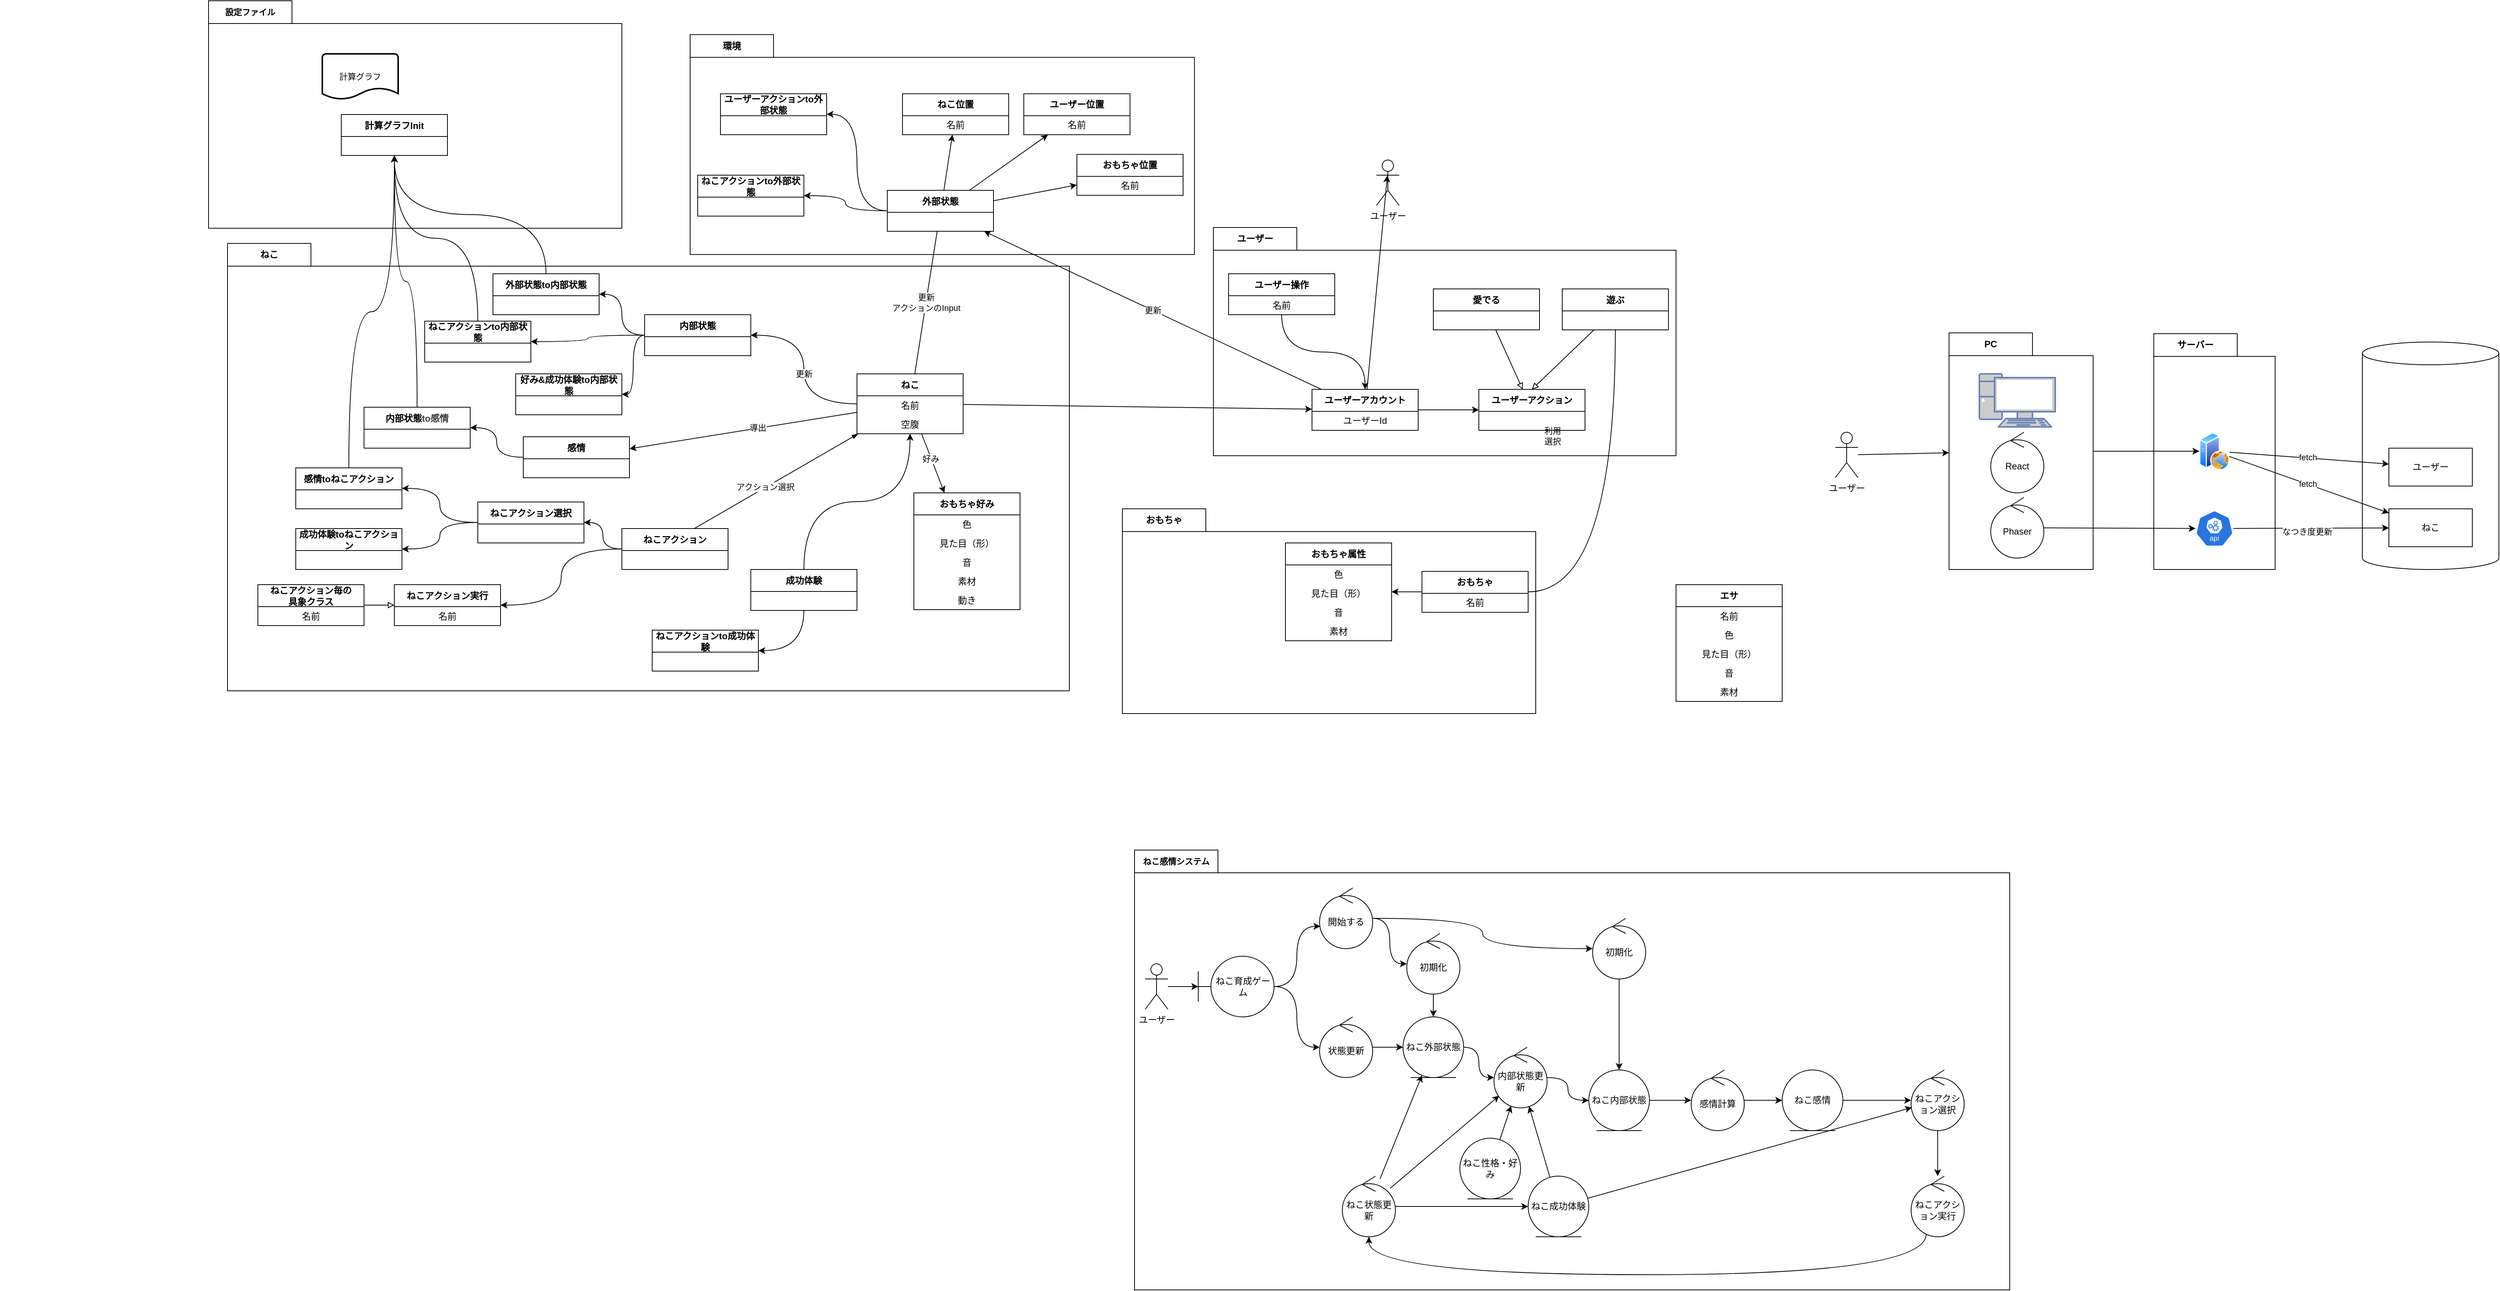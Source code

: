<mxfile>
    <diagram id="BzGohLcKinmnc6ghADOs" name="Page-1">
        <mxGraphModel dx="3565" dy="2148" grid="1" gridSize="10" guides="1" tooltips="1" connect="1" arrows="1" fold="1" page="1" pageScale="1" pageWidth="850" pageHeight="1100" math="0" shadow="0">
            <root>
                <mxCell id="0"/>
                <mxCell id="1" parent="0"/>
                <mxCell id="232" value="設定ファイル" style="shape=folder;fontStyle=1;tabWidth=110;tabHeight=30;tabPosition=left;html=1;boundedLbl=1;labelInHeader=1;container=1;collapsible=0;whiteSpace=wrap;fontFamily=Helvetica;fontSize=11;fontColor=default;labelBackgroundColor=default;" vertex="1" parent="1">
                    <mxGeometry x="-1425" y="-440" width="545" height="300" as="geometry"/>
                </mxCell>
                <mxCell id="233" value="" style="html=1;strokeColor=none;resizeWidth=1;resizeHeight=1;fillColor=none;part=1;connectable=0;allowArrows=0;deletable=0;whiteSpace=wrap;fontFamily=Helvetica;fontSize=11;fontColor=default;labelBackgroundColor=default;" vertex="1" parent="232">
                    <mxGeometry width="545" height="210" relative="1" as="geometry">
                        <mxPoint y="30" as="offset"/>
                    </mxGeometry>
                </mxCell>
                <mxCell id="234" value="計算グラフ" style="strokeWidth=2;html=1;shape=mxgraph.flowchart.document2;whiteSpace=wrap;size=0.25;fontFamily=Helvetica;fontSize=11;fontColor=default;labelBackgroundColor=default;" vertex="1" parent="232">
                    <mxGeometry x="150" y="70" width="100" height="60" as="geometry"/>
                </mxCell>
                <mxCell id="261" value="計算グラフInit" style="swimlane;fontStyle=1;align=center;verticalAlign=middle;childLayout=stackLayout;horizontal=1;startSize=29;horizontalStack=0;resizeParent=1;resizeParentMax=0;resizeLast=0;collapsible=0;marginBottom=0;html=1;whiteSpace=wrap;" vertex="1" parent="232">
                    <mxGeometry x="175" y="150" width="140" height="54" as="geometry"/>
                </mxCell>
                <mxCell id="206" value="" style="html=1;strokeColor=none;resizeWidth=1;resizeHeight=1;fillColor=none;part=1;connectable=0;allowArrows=0;deletable=0;whiteSpace=wrap;fontFamily=Helvetica;fontSize=11;fontColor=default;labelBackgroundColor=default;" vertex="1" parent="1">
                    <mxGeometry x="-204" y="750" width="1154" height="378" as="geometry">
                        <mxPoint y="30" as="offset"/>
                    </mxGeometry>
                </mxCell>
                <mxCell id="205" value="ねこ感情システム" style="shape=folder;fontStyle=1;tabWidth=110;tabHeight=30;tabPosition=left;html=1;boundedLbl=1;labelInHeader=1;container=0;collapsible=0;whiteSpace=wrap;fontFamily=Helvetica;fontSize=11;fontColor=default;labelBackgroundColor=default;" vertex="1" parent="1">
                    <mxGeometry x="-204" y="680" width="1154" height="580" as="geometry"/>
                </mxCell>
                <mxCell id="167" value="ユーザー" style="shape=folder;fontStyle=1;tabWidth=110;tabHeight=30;tabPosition=left;html=1;boundedLbl=1;labelInHeader=1;container=1;collapsible=0;whiteSpace=wrap;" vertex="1" parent="1">
                    <mxGeometry x="-100" y="-141" width="610" height="301" as="geometry"/>
                </mxCell>
                <mxCell id="168" value="" style="html=1;strokeColor=none;resizeWidth=1;resizeHeight=1;fillColor=none;part=1;connectable=0;allowArrows=0;deletable=0;whiteSpace=wrap;" vertex="1" parent="167">
                    <mxGeometry width="550" height="210.7" relative="1" as="geometry">
                        <mxPoint y="30" as="offset"/>
                    </mxGeometry>
                </mxCell>
                <mxCell id="5" value="ユーザーアカウント" style="swimlane;fontStyle=1;align=center;verticalAlign=middle;childLayout=stackLayout;horizontal=1;startSize=29;horizontalStack=0;resizeParent=1;resizeParentMax=0;resizeLast=0;collapsible=0;marginBottom=0;html=1;whiteSpace=wrap;" parent="167" vertex="1">
                    <mxGeometry x="130" y="213.5" width="140" height="54" as="geometry"/>
                </mxCell>
                <mxCell id="6" value="ユーザーId" style="text;html=1;strokeColor=none;fillColor=none;align=center;verticalAlign=middle;spacingLeft=4;spacingRight=4;overflow=hidden;rotatable=0;points=[[0,0.5],[1,0.5]];portConstraint=eastwest;whiteSpace=wrap;" parent="5" vertex="1">
                    <mxGeometry y="29" width="140" height="25" as="geometry"/>
                </mxCell>
                <mxCell id="170" value="愛でる" style="swimlane;fontStyle=1;align=center;verticalAlign=middle;childLayout=stackLayout;horizontal=1;startSize=29;horizontalStack=0;resizeParent=1;resizeParentMax=0;resizeLast=0;collapsible=0;marginBottom=0;html=1;whiteSpace=wrap;" vertex="1" parent="167">
                    <mxGeometry x="290" y="81" width="140" height="54" as="geometry"/>
                </mxCell>
                <mxCell id="171" value="遊ぶ" style="swimlane;fontStyle=1;align=center;verticalAlign=middle;childLayout=stackLayout;horizontal=1;startSize=29;horizontalStack=0;resizeParent=1;resizeParentMax=0;resizeLast=0;collapsible=0;marginBottom=0;html=1;whiteSpace=wrap;" vertex="1" parent="167">
                    <mxGeometry x="460" y="81" width="140" height="54" as="geometry"/>
                </mxCell>
                <mxCell id="128" value="おもちゃ" style="shape=folder;fontStyle=1;tabWidth=110;tabHeight=30;tabPosition=left;html=1;boundedLbl=1;labelInHeader=1;container=1;collapsible=0;whiteSpace=wrap;" vertex="1" parent="1">
                    <mxGeometry x="-220" y="230" width="545" height="270" as="geometry"/>
                </mxCell>
                <mxCell id="129" value="" style="html=1;strokeColor=none;resizeWidth=1;resizeHeight=1;fillColor=none;part=1;connectable=0;allowArrows=0;deletable=0;whiteSpace=wrap;" vertex="1" parent="128">
                    <mxGeometry width="545" height="189" relative="1" as="geometry">
                        <mxPoint y="30" as="offset"/>
                    </mxGeometry>
                </mxCell>
                <mxCell id="126" value="ねこ" style="shape=folder;fontStyle=1;tabWidth=110;tabHeight=30;tabPosition=left;html=1;boundedLbl=1;labelInHeader=1;container=0;collapsible=0;whiteSpace=wrap;" vertex="1" parent="1">
                    <mxGeometry x="-1400" y="-120" width="1110" height="590" as="geometry"/>
                </mxCell>
                <mxCell id="112" value="PC" style="shape=folder;fontStyle=1;tabWidth=110;tabHeight=30;tabPosition=left;html=1;boundedLbl=1;labelInHeader=1;container=1;collapsible=0;whiteSpace=wrap;" vertex="1" parent="1">
                    <mxGeometry x="870" y="-2" width="190" height="312" as="geometry"/>
                </mxCell>
                <mxCell id="113" value="" style="html=1;strokeColor=none;resizeWidth=1;resizeHeight=1;fillColor=none;part=1;connectable=0;allowArrows=0;deletable=0;whiteSpace=wrap;" vertex="1" parent="112">
                    <mxGeometry width="190" height="218.4" relative="1" as="geometry">
                        <mxPoint y="30" as="offset"/>
                    </mxGeometry>
                </mxCell>
                <mxCell id="103" value="サーバー" style="shape=folder;fontStyle=1;tabWidth=110;tabHeight=30;tabPosition=left;html=1;boundedLbl=1;labelInHeader=1;container=1;collapsible=0;whiteSpace=wrap;" vertex="1" parent="1">
                    <mxGeometry x="1140" y="-1" width="160" height="311" as="geometry"/>
                </mxCell>
                <mxCell id="104" value="" style="html=1;strokeColor=none;resizeWidth=1;resizeHeight=1;fillColor=none;part=1;connectable=0;allowArrows=0;deletable=0;whiteSpace=wrap;" vertex="1" parent="103">
                    <mxGeometry width="160" height="217.7" relative="1" as="geometry">
                        <mxPoint y="30" as="offset"/>
                    </mxGeometry>
                </mxCell>
                <mxCell id="102" value="" style="aspect=fixed;sketch=0;html=1;dashed=0;whitespace=wrap;verticalLabelPosition=bottom;verticalAlign=top;fillColor=#2875E2;strokeColor=#ffffff;points=[[0.005,0.63,0],[0.1,0.2,0],[0.9,0.2,0],[0.5,0,0],[0.995,0.63,0],[0.72,0.99,0],[0.5,1,0],[0.28,0.99,0]];shape=mxgraph.kubernetes.icon2;kubernetesLabel=1;prIcon=api" vertex="1" parent="103">
                    <mxGeometry x="55" y="233" width="50" height="48" as="geometry"/>
                </mxCell>
                <mxCell id="88" value="" style="image;aspect=fixed;perimeter=ellipsePerimeter;html=1;align=center;shadow=0;dashed=0;spacingTop=3;image=img/lib/active_directory/web_server.svg;" vertex="1" parent="103">
                    <mxGeometry x="60" y="130" width="40" height="50" as="geometry"/>
                </mxCell>
                <mxCell id="30" style="edgeStyle=none;html=1;" parent="1" source="2" target="179" edge="1">
                    <mxGeometry relative="1" as="geometry"/>
                </mxCell>
                <mxCell id="31" value="好み" style="edgeLabel;html=1;align=center;verticalAlign=middle;resizable=0;points=[];" parent="30" vertex="1" connectable="0">
                    <mxGeometry x="-0.162" y="-1" relative="1" as="geometry">
                        <mxPoint as="offset"/>
                    </mxGeometry>
                </mxCell>
                <mxCell id="49" style="edgeStyle=none;html=1;" parent="1" source="2" target="5" edge="1">
                    <mxGeometry relative="1" as="geometry"/>
                </mxCell>
                <mxCell id="132" style="edgeStyle=none;html=1;startArrow=blockThin;startFill=1;endArrow=blockThin;endFill=1;entryX=0.571;entryY=0.167;entryDx=0;entryDy=0;entryPerimeter=0;" edge="1" parent="1" source="2" target="225">
                    <mxGeometry relative="1" as="geometry"/>
                </mxCell>
                <mxCell id="153" value="アクション選択" style="edgeLabel;html=1;align=center;verticalAlign=middle;resizable=0;points=[];" vertex="1" connectable="0" parent="132">
                    <mxGeometry x="0.051" y="-1" relative="1" as="geometry">
                        <mxPoint x="-1" as="offset"/>
                    </mxGeometry>
                </mxCell>
                <mxCell id="152" style="edgeStyle=none;html=1;" edge="1" parent="1" source="2" target="150">
                    <mxGeometry relative="1" as="geometry"/>
                </mxCell>
                <mxCell id="158" value="導出" style="edgeLabel;html=1;align=center;verticalAlign=middle;resizable=0;points=[];" vertex="1" connectable="0" parent="152">
                    <mxGeometry x="-0.124" y="-1" relative="1" as="geometry">
                        <mxPoint as="offset"/>
                    </mxGeometry>
                </mxCell>
                <mxCell id="2" value="ねこ" style="swimlane;fontStyle=1;align=center;verticalAlign=middle;childLayout=stackLayout;horizontal=1;startSize=29;horizontalStack=0;resizeParent=1;resizeParentMax=0;resizeLast=0;collapsible=0;marginBottom=0;html=1;whiteSpace=wrap;" parent="1" vertex="1">
                    <mxGeometry x="-570" y="52" width="140" height="79" as="geometry"/>
                </mxCell>
                <mxCell id="3" value="名前" style="text;html=1;strokeColor=none;fillColor=none;align=center;verticalAlign=middle;spacingLeft=4;spacingRight=4;overflow=hidden;rotatable=0;points=[[0,0.5],[1,0.5]];portConstraint=eastwest;whiteSpace=wrap;" parent="2" vertex="1">
                    <mxGeometry y="29" width="140" height="25" as="geometry"/>
                </mxCell>
                <mxCell id="51" value="空腹" style="text;html=1;strokeColor=none;fillColor=none;align=center;verticalAlign=middle;spacingLeft=4;spacingRight=4;overflow=hidden;rotatable=0;points=[[0,0.5],[1,0.5]];portConstraint=eastwest;whiteSpace=wrap;" parent="2" vertex="1">
                    <mxGeometry y="54" width="140" height="25" as="geometry"/>
                </mxCell>
                <mxCell id="169" style="edgeStyle=none;html=1;" edge="1" parent="1" source="5" target="130">
                    <mxGeometry relative="1" as="geometry"/>
                </mxCell>
                <mxCell id="9" value="ユーザー" style="shape=umlActor;verticalLabelPosition=bottom;verticalAlign=top;html=1;" parent="1" vertex="1">
                    <mxGeometry x="115" y="-230" width="30" height="60" as="geometry"/>
                </mxCell>
                <mxCell id="29" style="edgeStyle=none;html=1;" parent="1" source="10" target="17" edge="1">
                    <mxGeometry relative="1" as="geometry"/>
                </mxCell>
                <mxCell id="184" style="edgeStyle=orthogonalEdgeStyle;shape=connector;curved=1;rounded=1;html=1;strokeColor=default;align=center;verticalAlign=middle;fontFamily=Helvetica;fontSize=11;fontColor=default;labelBackgroundColor=default;endArrow=none;endFill=0;" edge="1" parent="1" source="10" target="171">
                    <mxGeometry relative="1" as="geometry"/>
                </mxCell>
                <mxCell id="185" value="利用&lt;div&gt;選択&lt;/div&gt;" style="edgeLabel;html=1;align=center;verticalAlign=middle;resizable=0;points=[];fontFamily=Helvetica;fontSize=11;fontColor=default;labelBackgroundColor=default;" vertex="1" connectable="0" parent="184">
                    <mxGeometry x="0.395" y="83" relative="1" as="geometry">
                        <mxPoint as="offset"/>
                    </mxGeometry>
                </mxCell>
                <mxCell id="10" value="おもちゃ" style="swimlane;fontStyle=1;align=center;verticalAlign=middle;childLayout=stackLayout;horizontal=1;startSize=29;horizontalStack=0;resizeParent=1;resizeParentMax=0;resizeLast=0;collapsible=0;marginBottom=0;html=1;whiteSpace=wrap;" parent="1" vertex="1">
                    <mxGeometry x="175" y="312.5" width="140" height="54" as="geometry"/>
                </mxCell>
                <mxCell id="11" value="名前" style="text;html=1;strokeColor=none;fillColor=none;align=center;verticalAlign=middle;spacingLeft=4;spacingRight=4;overflow=hidden;rotatable=0;points=[[0,0.5],[1,0.5]];portConstraint=eastwest;whiteSpace=wrap;" parent="10" vertex="1">
                    <mxGeometry y="29" width="140" height="25" as="geometry"/>
                </mxCell>
                <mxCell id="17" value="おもちゃ属性" style="swimlane;fontStyle=1;align=center;verticalAlign=middle;childLayout=stackLayout;horizontal=1;startSize=29;horizontalStack=0;resizeParent=1;resizeParentMax=0;resizeLast=0;collapsible=0;marginBottom=0;html=1;whiteSpace=wrap;" parent="1" vertex="1">
                    <mxGeometry x="-5" y="275" width="140" height="129" as="geometry"/>
                </mxCell>
                <mxCell id="19" value="色" style="text;html=1;strokeColor=none;fillColor=none;align=center;verticalAlign=middle;spacingLeft=4;spacingRight=4;overflow=hidden;rotatable=0;points=[[0,0.5],[1,0.5]];portConstraint=eastwest;whiteSpace=wrap;" parent="17" vertex="1">
                    <mxGeometry y="29" width="140" height="25" as="geometry"/>
                </mxCell>
                <mxCell id="20" value="見た目（形）" style="text;html=1;strokeColor=none;fillColor=none;align=center;verticalAlign=middle;spacingLeft=4;spacingRight=4;overflow=hidden;rotatable=0;points=[[0,0.5],[1,0.5]];portConstraint=eastwest;whiteSpace=wrap;" parent="17" vertex="1">
                    <mxGeometry y="54" width="140" height="25" as="geometry"/>
                </mxCell>
                <mxCell id="21" value="音" style="text;html=1;strokeColor=none;fillColor=none;align=center;verticalAlign=middle;spacingLeft=4;spacingRight=4;overflow=hidden;rotatable=0;points=[[0,0.5],[1,0.5]];portConstraint=eastwest;whiteSpace=wrap;" parent="17" vertex="1">
                    <mxGeometry y="79" width="140" height="25" as="geometry"/>
                </mxCell>
                <mxCell id="22" value="素材" style="text;html=1;strokeColor=none;fillColor=none;align=center;verticalAlign=middle;spacingLeft=4;spacingRight=4;overflow=hidden;rotatable=0;points=[[0,0.5],[1,0.5]];portConstraint=eastwest;whiteSpace=wrap;" parent="17" vertex="1">
                    <mxGeometry y="104" width="140" height="25" as="geometry"/>
                </mxCell>
                <mxCell id="23" value="エサ" style="swimlane;fontStyle=1;align=center;verticalAlign=middle;childLayout=stackLayout;horizontal=1;startSize=29;horizontalStack=0;resizeParent=1;resizeParentMax=0;resizeLast=0;collapsible=0;marginBottom=0;html=1;whiteSpace=wrap;" parent="1" vertex="1">
                    <mxGeometry x="510" y="330" width="140" height="154" as="geometry"/>
                </mxCell>
                <mxCell id="24" value="名前" style="text;html=1;strokeColor=none;fillColor=none;align=center;verticalAlign=middle;spacingLeft=4;spacingRight=4;overflow=hidden;rotatable=0;points=[[0,0.5],[1,0.5]];portConstraint=eastwest;whiteSpace=wrap;" parent="23" vertex="1">
                    <mxGeometry y="29" width="140" height="25" as="geometry"/>
                </mxCell>
                <mxCell id="25" value="色" style="text;html=1;strokeColor=none;fillColor=none;align=center;verticalAlign=middle;spacingLeft=4;spacingRight=4;overflow=hidden;rotatable=0;points=[[0,0.5],[1,0.5]];portConstraint=eastwest;whiteSpace=wrap;" parent="23" vertex="1">
                    <mxGeometry y="54" width="140" height="25" as="geometry"/>
                </mxCell>
                <mxCell id="26" value="見た目（形）" style="text;html=1;strokeColor=none;fillColor=none;align=center;verticalAlign=middle;spacingLeft=4;spacingRight=4;overflow=hidden;rotatable=0;points=[[0,0.5],[1,0.5]];portConstraint=eastwest;whiteSpace=wrap;" parent="23" vertex="1">
                    <mxGeometry y="79" width="140" height="25" as="geometry"/>
                </mxCell>
                <mxCell id="27" value="音" style="text;html=1;strokeColor=none;fillColor=none;align=center;verticalAlign=middle;spacingLeft=4;spacingRight=4;overflow=hidden;rotatable=0;points=[[0,0.5],[1,0.5]];portConstraint=eastwest;whiteSpace=wrap;" parent="23" vertex="1">
                    <mxGeometry y="104" width="140" height="25" as="geometry"/>
                </mxCell>
                <mxCell id="28" value="素材" style="text;html=1;strokeColor=none;fillColor=none;align=center;verticalAlign=middle;spacingLeft=4;spacingRight=4;overflow=hidden;rotatable=0;points=[[0,0.5],[1,0.5]];portConstraint=eastwest;whiteSpace=wrap;" parent="23" vertex="1">
                    <mxGeometry y="129" width="140" height="25" as="geometry"/>
                </mxCell>
                <mxCell id="50" style="edgeStyle=none;html=1;entryX=0.481;entryY=0.339;entryDx=0;entryDy=0;entryPerimeter=0;" parent="1" source="5" target="9" edge="1">
                    <mxGeometry relative="1" as="geometry"/>
                </mxCell>
                <mxCell id="248" style="edgeStyle=orthogonalEdgeStyle;shape=connector;curved=1;rounded=1;html=1;strokeColor=default;align=center;verticalAlign=middle;fontFamily=Helvetica;fontSize=11;fontColor=default;labelBackgroundColor=default;endArrow=classic;entryX=0.014;entryY=0.632;entryDx=0;entryDy=0;entryPerimeter=0;" edge="1" parent="1" source="55" target="247">
                    <mxGeometry relative="1" as="geometry"/>
                </mxCell>
                <mxCell id="55" value="ねこ育成ゲーム" style="shape=umlBoundary;whiteSpace=wrap;html=1;" parent="1" vertex="1">
                    <mxGeometry x="-120" y="820" width="100" height="80" as="geometry"/>
                </mxCell>
                <mxCell id="61" style="edgeStyle=orthogonalEdgeStyle;html=1;curved=1;" parent="1" source="77" target="57" edge="1">
                    <mxGeometry relative="1" as="geometry"/>
                </mxCell>
                <mxCell id="67" style="edgeStyle=none;html=1;" parent="1" source="57" target="59" edge="1">
                    <mxGeometry relative="1" as="geometry"/>
                </mxCell>
                <mxCell id="57" value="ねこ感情" style="ellipse;shape=umlEntity;whiteSpace=wrap;html=1;" parent="1" vertex="1">
                    <mxGeometry x="650" y="970" width="80" height="80" as="geometry"/>
                </mxCell>
                <mxCell id="252" style="edgeStyle=orthogonalEdgeStyle;shape=connector;curved=1;rounded=1;html=1;strokeColor=default;align=center;verticalAlign=middle;fontFamily=Helvetica;fontSize=11;fontColor=default;labelBackgroundColor=default;endArrow=classic;" edge="1" parent="1" source="59" target="251">
                    <mxGeometry relative="1" as="geometry"/>
                </mxCell>
                <mxCell id="59" value="ねこアクション選択" style="ellipse;shape=umlControl;whiteSpace=wrap;html=1;" parent="1" vertex="1">
                    <mxGeometry x="820" y="970" width="70" height="80" as="geometry"/>
                </mxCell>
                <mxCell id="64" style="edgeStyle=none;html=1;" parent="1" source="63" target="55" edge="1">
                    <mxGeometry relative="1" as="geometry"/>
                </mxCell>
                <mxCell id="63" value="ユーザー" style="shape=umlActor;verticalLabelPosition=bottom;verticalAlign=top;html=1;" parent="1" vertex="1">
                    <mxGeometry x="-190" y="830" width="30" height="60" as="geometry"/>
                </mxCell>
                <mxCell id="70" value="" style="edgeStyle=orthogonalEdgeStyle;html=1;curved=1;" parent="1" source="55" target="69" edge="1">
                    <mxGeometry relative="1" as="geometry">
                        <mxPoint x="140" y="871" as="sourcePoint"/>
                        <mxPoint x="321" y="837" as="targetPoint"/>
                    </mxGeometry>
                </mxCell>
                <mxCell id="72" style="edgeStyle=orthogonalEdgeStyle;html=1;curved=1;" parent="1" source="251" target="73" edge="1">
                    <mxGeometry relative="1" as="geometry">
                        <mxPoint x="700" y="950" as="sourcePoint"/>
                        <mxPoint x="220" y="1010" as="targetPoint"/>
                        <Array as="points">
                            <mxPoint x="840" y="1240"/>
                            <mxPoint x="105" y="1240"/>
                        </Array>
                    </mxGeometry>
                </mxCell>
                <mxCell id="74" style="edgeStyle=none;html=1;" parent="1" source="73" target="240" edge="1">
                    <mxGeometry relative="1" as="geometry"/>
                </mxCell>
                <mxCell id="75" style="edgeStyle=none;html=1;" parent="1" source="73" target="62" edge="1">
                    <mxGeometry relative="1" as="geometry"/>
                </mxCell>
                <mxCell id="267" style="edgeStyle=orthogonalEdgeStyle;shape=connector;curved=1;rounded=1;html=1;strokeColor=default;align=center;verticalAlign=middle;fontFamily=Helvetica;fontSize=11;fontColor=default;labelBackgroundColor=default;endArrow=classic;" edge="1" parent="1" source="73" target="80">
                    <mxGeometry relative="1" as="geometry"/>
                </mxCell>
                <mxCell id="73" value="ねこ状態更新" style="ellipse;shape=umlControl;whiteSpace=wrap;html=1;" parent="1" vertex="1">
                    <mxGeometry x="70" y="1110" width="70" height="80" as="geometry"/>
                </mxCell>
                <mxCell id="78" value="" style="edgeStyle=orthogonalEdgeStyle;html=1;curved=1;" parent="1" source="56" target="77" edge="1">
                    <mxGeometry relative="1" as="geometry">
                        <mxPoint x="360" y="1040" as="sourcePoint"/>
                        <mxPoint x="660" y="995" as="targetPoint"/>
                    </mxGeometry>
                </mxCell>
                <mxCell id="77" value="感情計算" style="ellipse;shape=umlControl;whiteSpace=wrap;html=1;" parent="1" vertex="1">
                    <mxGeometry x="530" y="970" width="70" height="80" as="geometry"/>
                </mxCell>
                <mxCell id="81" style="edgeStyle=none;html=1;" parent="1" source="80" target="240" edge="1">
                    <mxGeometry relative="1" as="geometry"/>
                </mxCell>
                <mxCell id="82" style="edgeStyle=none;html=1;" parent="1" source="80" target="59" edge="1">
                    <mxGeometry relative="1" as="geometry"/>
                </mxCell>
                <mxCell id="80" value="ねこ成功体験" style="ellipse;shape=umlEntity;whiteSpace=wrap;html=1;" parent="1" vertex="1">
                    <mxGeometry x="315" y="1110" width="80" height="80" as="geometry"/>
                </mxCell>
                <mxCell id="89" value="" style="shape=cylinder3;whiteSpace=wrap;html=1;boundedLbl=1;backgroundOutline=1;size=15;" vertex="1" parent="1">
                    <mxGeometry x="1415" y="10" width="180" height="300" as="geometry"/>
                </mxCell>
                <mxCell id="99" style="edgeStyle=none;html=1;" edge="1" parent="1" source="90" target="112">
                    <mxGeometry relative="1" as="geometry"/>
                </mxCell>
                <mxCell id="90" value="ユーザー" style="shape=umlActor;verticalLabelPosition=bottom;verticalAlign=top;html=1;" vertex="1" parent="1">
                    <mxGeometry x="720" y="129" width="30" height="60" as="geometry"/>
                </mxCell>
                <mxCell id="100" style="edgeStyle=none;html=1;" edge="1" parent="1" source="112" target="88">
                    <mxGeometry relative="1" as="geometry">
                        <mxPoint x="1090" y="87" as="sourcePoint"/>
                    </mxGeometry>
                </mxCell>
                <mxCell id="110" style="edgeStyle=none;html=1;" edge="1" parent="1" source="105" target="102">
                    <mxGeometry relative="1" as="geometry"/>
                </mxCell>
                <mxCell id="91" value="" style="fontColor=#0066CC;verticalAlign=top;verticalLabelPosition=bottom;labelPosition=center;align=center;html=1;outlineConnect=0;fillColor=#CCCCCC;strokeColor=#6881B3;gradientColor=none;gradientDirection=north;strokeWidth=2;shape=mxgraph.networks.pc;" vertex="1" parent="1">
                    <mxGeometry x="910" y="52" width="100" height="70" as="geometry"/>
                </mxCell>
                <mxCell id="96" value="ユーザー" style="html=1;whiteSpace=wrap;" vertex="1" parent="1">
                    <mxGeometry x="1450" y="150" width="110" height="50" as="geometry"/>
                </mxCell>
                <mxCell id="97" value="ねこ" style="html=1;whiteSpace=wrap;" vertex="1" parent="1">
                    <mxGeometry x="1450" y="230" width="110" height="50" as="geometry"/>
                </mxCell>
                <mxCell id="106" style="edgeStyle=none;html=1;" edge="1" parent="1" source="88" target="96">
                    <mxGeometry relative="1" as="geometry"/>
                </mxCell>
                <mxCell id="108" value="fetch" style="edgeLabel;html=1;align=center;verticalAlign=middle;resizable=0;points=[];" vertex="1" connectable="0" parent="106">
                    <mxGeometry x="-0.023" y="1" relative="1" as="geometry">
                        <mxPoint as="offset"/>
                    </mxGeometry>
                </mxCell>
                <mxCell id="107" style="edgeStyle=none;html=1;" edge="1" parent="1" source="102" target="97">
                    <mxGeometry relative="1" as="geometry"/>
                </mxCell>
                <mxCell id="109" value="なつき度更新" style="edgeLabel;html=1;align=center;verticalAlign=middle;resizable=0;points=[];" vertex="1" connectable="0" parent="107">
                    <mxGeometry x="-0.057" y="-4" relative="1" as="geometry">
                        <mxPoint as="offset"/>
                    </mxGeometry>
                </mxCell>
                <mxCell id="105" value="Phaser" style="ellipse;shape=umlControl;whiteSpace=wrap;html=1;" vertex="1" parent="1">
                    <mxGeometry x="925" y="215" width="70" height="80" as="geometry"/>
                </mxCell>
                <mxCell id="111" value="React" style="ellipse;shape=umlControl;whiteSpace=wrap;html=1;" vertex="1" parent="1">
                    <mxGeometry x="925" y="129" width="70" height="80" as="geometry"/>
                </mxCell>
                <mxCell id="115" style="edgeStyle=none;html=1;" edge="1" parent="1" source="88" target="97">
                    <mxGeometry relative="1" as="geometry">
                        <mxPoint x="1250" y="165" as="sourcePoint"/>
                        <mxPoint x="1460" y="181" as="targetPoint"/>
                    </mxGeometry>
                </mxCell>
                <mxCell id="116" value="fetch" style="edgeLabel;html=1;align=center;verticalAlign=middle;resizable=0;points=[];" vertex="1" connectable="0" parent="115">
                    <mxGeometry x="-0.023" y="1" relative="1" as="geometry">
                        <mxPoint as="offset"/>
                    </mxGeometry>
                </mxCell>
                <mxCell id="130" value="ユーザーアクション" style="swimlane;fontStyle=1;align=center;verticalAlign=middle;childLayout=stackLayout;horizontal=1;startSize=29;horizontalStack=0;resizeParent=1;resizeParentMax=0;resizeLast=0;collapsible=0;marginBottom=0;html=1;whiteSpace=wrap;" vertex="1" parent="1">
                    <mxGeometry x="250" y="72.5" width="140" height="54" as="geometry"/>
                </mxCell>
                <mxCell id="135" value="環境" style="shape=folder;fontStyle=1;tabWidth=110;tabHeight=30;tabPosition=left;html=1;boundedLbl=1;labelInHeader=1;container=0;collapsible=0;whiteSpace=wrap;" vertex="1" parent="1">
                    <mxGeometry x="-790" y="-395.36" width="665" height="290" as="geometry"/>
                </mxCell>
                <mxCell id="160" style="edgeStyle=orthogonalEdgeStyle;html=1;curved=1;" edge="1" parent="1" source="146" target="5">
                    <mxGeometry relative="1" as="geometry"/>
                </mxCell>
                <mxCell id="161" value="更新" style="edgeStyle=none;html=1;" edge="1" parent="1" source="5" target="124">
                    <mxGeometry relative="1" as="geometry"/>
                </mxCell>
                <mxCell id="146" value="ユーザー操作" style="swimlane;fontStyle=1;align=center;verticalAlign=middle;childLayout=stackLayout;horizontal=1;startSize=29;horizontalStack=0;resizeParent=1;resizeParentMax=0;resizeLast=0;collapsible=0;marginBottom=0;html=1;whiteSpace=wrap;" vertex="1" parent="1">
                    <mxGeometry x="-80" y="-80" width="140" height="54" as="geometry"/>
                </mxCell>
                <mxCell id="147" value="名前" style="text;html=1;strokeColor=none;fillColor=none;align=center;verticalAlign=middle;spacingLeft=4;spacingRight=4;overflow=hidden;rotatable=0;points=[[0,0.5],[1,0.5]];portConstraint=eastwest;whiteSpace=wrap;" vertex="1" parent="146">
                    <mxGeometry y="29" width="140" height="25" as="geometry"/>
                </mxCell>
                <mxCell id="139" value="更新&lt;br&gt;アクションのInput" style="edgeStyle=none;html=1;endArrow=none;endFill=0;" edge="1" parent="1" source="2" target="124">
                    <mxGeometry relative="1" as="geometry"/>
                </mxCell>
                <mxCell id="119" value="ねこアクション実行" style="swimlane;fontStyle=1;align=center;verticalAlign=middle;childLayout=stackLayout;horizontal=1;startSize=29;horizontalStack=0;resizeParent=1;resizeParentMax=0;resizeLast=0;collapsible=0;marginBottom=0;html=1;whiteSpace=wrap;" vertex="1" parent="1">
                    <mxGeometry x="-1180" y="330" width="140" height="54" as="geometry"/>
                </mxCell>
                <mxCell id="120" value="名前" style="text;html=1;strokeColor=none;fillColor=none;align=center;verticalAlign=middle;spacingLeft=4;spacingRight=4;overflow=hidden;rotatable=0;points=[[0,0.5],[1,0.5]];portConstraint=eastwest;whiteSpace=wrap;" vertex="1" parent="119">
                    <mxGeometry y="29" width="140" height="25" as="geometry"/>
                </mxCell>
                <mxCell id="133" style="edgeStyle=orthogonalEdgeStyle;html=1;elbow=vertical;curved=1;entryX=1;entryY=0.5;entryDx=0;entryDy=0;" edge="1" parent="1" source="2" target="122">
                    <mxGeometry relative="1" as="geometry"/>
                </mxCell>
                <mxCell id="134" value="更新" style="edgeLabel;html=1;align=center;verticalAlign=middle;resizable=0;points=[];" vertex="1" connectable="0" parent="133">
                    <mxGeometry x="-0.049" relative="1" as="geometry">
                        <mxPoint as="offset"/>
                    </mxGeometry>
                </mxCell>
                <mxCell id="172" style="html=1;entryX=0.5;entryY=0;entryDx=0;entryDy=0;endArrow=block;endFill=0;" edge="1" parent="1" source="171" target="130">
                    <mxGeometry relative="1" as="geometry"/>
                </mxCell>
                <mxCell id="173" style="edgeStyle=none;html=1;endArrow=block;endFill=0;" edge="1" parent="1" source="170" target="130">
                    <mxGeometry relative="1" as="geometry"/>
                </mxCell>
                <mxCell id="127" value="" style="html=1;strokeColor=none;resizeWidth=1;resizeHeight=1;fillColor=none;part=1;connectable=0;allowArrows=0;deletable=0;whiteSpace=wrap;" vertex="1" parent="1">
                    <mxGeometry x="-1700" y="-95.5" width="130" height="45.5" as="geometry">
                        <mxPoint y="30" as="offset"/>
                    </mxGeometry>
                </mxCell>
                <mxCell id="220" style="edgeStyle=orthogonalEdgeStyle;shape=connector;curved=1;rounded=1;html=1;strokeColor=default;align=center;verticalAlign=middle;fontFamily=Helvetica;fontSize=11;fontColor=default;labelBackgroundColor=default;endArrow=classic;" edge="1" parent="1" source="122" target="192">
                    <mxGeometry relative="1" as="geometry"/>
                </mxCell>
                <mxCell id="221" style="edgeStyle=orthogonalEdgeStyle;shape=connector;curved=1;rounded=1;html=1;entryX=1;entryY=0.5;entryDx=0;entryDy=0;strokeColor=default;align=center;verticalAlign=middle;fontFamily=Helvetica;fontSize=11;fontColor=default;labelBackgroundColor=default;endArrow=classic;" edge="1" parent="1" source="122" target="204">
                    <mxGeometry relative="1" as="geometry"/>
                </mxCell>
                <mxCell id="269" style="edgeStyle=orthogonalEdgeStyle;shape=connector;curved=1;rounded=1;html=1;entryX=1;entryY=0.5;entryDx=0;entryDy=0;strokeColor=default;align=center;verticalAlign=middle;fontFamily=Helvetica;fontSize=11;fontColor=default;labelBackgroundColor=default;endArrow=classic;" edge="1" parent="1" source="122" target="268">
                    <mxGeometry relative="1" as="geometry"/>
                </mxCell>
                <mxCell id="122" value="内部状態" style="swimlane;fontStyle=1;align=center;verticalAlign=middle;childLayout=stackLayout;horizontal=1;startSize=29;horizontalStack=0;resizeParent=1;resizeParentMax=0;resizeLast=0;collapsible=0;marginBottom=0;html=1;whiteSpace=wrap;" vertex="1" parent="1">
                    <mxGeometry x="-850" y="-26" width="140" height="54" as="geometry"/>
                </mxCell>
                <mxCell id="150" value="感情" style="swimlane;fontStyle=1;align=center;verticalAlign=middle;childLayout=stackLayout;horizontal=1;startSize=29;horizontalStack=0;resizeParent=1;resizeParentMax=0;resizeLast=0;collapsible=0;marginBottom=0;html=1;whiteSpace=wrap;" vertex="1" parent="1">
                    <mxGeometry x="-1010" y="135" width="140" height="54" as="geometry"/>
                </mxCell>
                <mxCell id="178" style="edgeStyle=orthogonalEdgeStyle;shape=connector;curved=1;rounded=1;html=1;strokeColor=default;align=center;verticalAlign=middle;fontFamily=Helvetica;fontSize=11;fontColor=default;labelBackgroundColor=default;endArrow=block;endFill=0;" edge="1" parent="1" source="176" target="119">
                    <mxGeometry relative="1" as="geometry">
                        <mxPoint x="-740" y="290" as="targetPoint"/>
                    </mxGeometry>
                </mxCell>
                <mxCell id="136" value="" style="html=1;strokeColor=none;resizeWidth=1;resizeHeight=1;fillColor=none;part=1;connectable=0;allowArrows=0;deletable=0;whiteSpace=wrap;" vertex="1" parent="1">
                    <mxGeometry x="-550" y="-300" width="430" height="168" as="geometry">
                        <mxPoint y="30" as="offset"/>
                    </mxGeometry>
                </mxCell>
                <mxCell id="137" value="ねこ位置" style="swimlane;fontStyle=1;align=center;verticalAlign=middle;childLayout=stackLayout;horizontal=1;startSize=29;horizontalStack=0;resizeParent=1;resizeParentMax=0;resizeLast=0;collapsible=0;marginBottom=0;html=1;whiteSpace=wrap;" vertex="1" parent="1">
                    <mxGeometry x="-510" y="-317.36" width="140" height="54" as="geometry"/>
                </mxCell>
                <mxCell id="138" value="名前" style="text;html=1;strokeColor=none;fillColor=none;align=center;verticalAlign=middle;spacingLeft=4;spacingRight=4;overflow=hidden;rotatable=0;points=[[0,0.5],[1,0.5]];portConstraint=eastwest;whiteSpace=wrap;" vertex="1" parent="137">
                    <mxGeometry y="29" width="140" height="25" as="geometry"/>
                </mxCell>
                <mxCell id="142" value="おもちゃ位置" style="swimlane;fontStyle=1;align=center;verticalAlign=middle;childLayout=stackLayout;horizontal=1;startSize=29;horizontalStack=0;resizeParent=1;resizeParentMax=0;resizeLast=0;collapsible=0;marginBottom=0;html=1;whiteSpace=wrap;" vertex="1" parent="1">
                    <mxGeometry x="-280" y="-237.36" width="140" height="54" as="geometry"/>
                </mxCell>
                <mxCell id="143" value="名前" style="text;html=1;strokeColor=none;fillColor=none;align=center;verticalAlign=middle;spacingLeft=4;spacingRight=4;overflow=hidden;rotatable=0;points=[[0,0.5],[1,0.5]];portConstraint=eastwest;whiteSpace=wrap;" vertex="1" parent="142">
                    <mxGeometry y="29" width="140" height="25" as="geometry"/>
                </mxCell>
                <mxCell id="144" value="ユーザー位置" style="swimlane;fontStyle=1;align=center;verticalAlign=middle;childLayout=stackLayout;horizontal=1;startSize=29;horizontalStack=0;resizeParent=1;resizeParentMax=0;resizeLast=0;collapsible=0;marginBottom=0;html=1;whiteSpace=wrap;" vertex="1" parent="1">
                    <mxGeometry x="-350" y="-317.36" width="140" height="54" as="geometry"/>
                </mxCell>
                <mxCell id="145" value="名前" style="text;html=1;strokeColor=none;fillColor=none;align=center;verticalAlign=middle;spacingLeft=4;spacingRight=4;overflow=hidden;rotatable=0;points=[[0,0.5],[1,0.5]];portConstraint=eastwest;whiteSpace=wrap;" vertex="1" parent="144">
                    <mxGeometry y="29" width="140" height="25" as="geometry"/>
                </mxCell>
                <mxCell id="164" style="edgeStyle=none;html=1;" edge="1" parent="1" source="124" target="142">
                    <mxGeometry relative="1" as="geometry">
                        <mxPoint x="-360.0" y="-203.542" as="sourcePoint"/>
                    </mxGeometry>
                </mxCell>
                <mxCell id="165" style="edgeStyle=none;html=1;" edge="1" parent="1" source="124" target="144">
                    <mxGeometry relative="1" as="geometry">
                        <mxPoint x="-385.0" y="-227.36" as="sourcePoint"/>
                    </mxGeometry>
                </mxCell>
                <mxCell id="166" style="edgeStyle=none;html=1;" edge="1" parent="1" target="137">
                    <mxGeometry relative="1" as="geometry">
                        <mxPoint x="-460" y="-160" as="sourcePoint"/>
                    </mxGeometry>
                </mxCell>
                <mxCell id="230" style="edgeStyle=orthogonalEdgeStyle;shape=connector;curved=1;rounded=1;html=1;entryX=1;entryY=0.5;entryDx=0;entryDy=0;strokeColor=default;align=center;verticalAlign=middle;fontFamily=Helvetica;fontSize=11;fontColor=default;labelBackgroundColor=default;endArrow=classic;" edge="1" parent="1" source="124" target="193">
                    <mxGeometry relative="1" as="geometry"/>
                </mxCell>
                <mxCell id="231" style="edgeStyle=orthogonalEdgeStyle;shape=connector;curved=1;rounded=1;html=1;strokeColor=default;align=center;verticalAlign=middle;fontFamily=Helvetica;fontSize=11;fontColor=default;labelBackgroundColor=default;endArrow=classic;" edge="1" parent="1" source="124" target="219">
                    <mxGeometry relative="1" as="geometry"/>
                </mxCell>
                <mxCell id="124" value="外部状態" style="swimlane;fontStyle=1;align=center;verticalAlign=middle;childLayout=stackLayout;horizontal=1;startSize=29;horizontalStack=0;resizeParent=1;resizeParentMax=0;resizeLast=0;collapsible=0;marginBottom=0;html=1;whiteSpace=wrap;" vertex="1" parent="1">
                    <mxGeometry x="-530" y="-190" width="140" height="54" as="geometry"/>
                </mxCell>
                <mxCell id="179" value="おもちゃ好み" style="swimlane;fontStyle=1;align=center;verticalAlign=middle;childLayout=stackLayout;horizontal=1;startSize=29;horizontalStack=0;resizeParent=1;resizeParentMax=0;resizeLast=0;collapsible=0;marginBottom=0;html=1;whiteSpace=wrap;" vertex="1" parent="1">
                    <mxGeometry x="-495" y="209.0" width="140" height="154" as="geometry"/>
                </mxCell>
                <mxCell id="180" value="色" style="text;html=1;strokeColor=none;fillColor=none;align=center;verticalAlign=middle;spacingLeft=4;spacingRight=4;overflow=hidden;rotatable=0;points=[[0,0.5],[1,0.5]];portConstraint=eastwest;whiteSpace=wrap;" vertex="1" parent="179">
                    <mxGeometry y="29" width="140" height="25" as="geometry"/>
                </mxCell>
                <mxCell id="181" value="見た目（形）" style="text;html=1;strokeColor=none;fillColor=none;align=center;verticalAlign=middle;spacingLeft=4;spacingRight=4;overflow=hidden;rotatable=0;points=[[0,0.5],[1,0.5]];portConstraint=eastwest;whiteSpace=wrap;" vertex="1" parent="179">
                    <mxGeometry y="54" width="140" height="25" as="geometry"/>
                </mxCell>
                <mxCell id="182" value="音" style="text;html=1;strokeColor=none;fillColor=none;align=center;verticalAlign=middle;spacingLeft=4;spacingRight=4;overflow=hidden;rotatable=0;points=[[0,0.5],[1,0.5]];portConstraint=eastwest;whiteSpace=wrap;" vertex="1" parent="179">
                    <mxGeometry y="79" width="140" height="25" as="geometry"/>
                </mxCell>
                <mxCell id="183" value="素材" style="text;html=1;strokeColor=none;fillColor=none;align=center;verticalAlign=middle;spacingLeft=4;spacingRight=4;overflow=hidden;rotatable=0;points=[[0,0.5],[1,0.5]];portConstraint=eastwest;whiteSpace=wrap;" vertex="1" parent="179">
                    <mxGeometry y="104" width="140" height="25" as="geometry"/>
                </mxCell>
                <mxCell id="253" value="動き" style="text;html=1;strokeColor=none;fillColor=none;align=center;verticalAlign=middle;spacingLeft=4;spacingRight=4;overflow=hidden;rotatable=0;points=[[0,0.5],[1,0.5]];portConstraint=eastwest;whiteSpace=wrap;" vertex="1" parent="179">
                    <mxGeometry y="129" width="140" height="25" as="geometry"/>
                </mxCell>
                <mxCell id="193" value="ユーザーアクションto外部状態" style="swimlane;fontStyle=1;align=center;verticalAlign=middle;childLayout=stackLayout;horizontal=1;startSize=29;horizontalStack=0;resizeParent=1;resizeParentMax=0;resizeLast=0;collapsible=0;marginBottom=0;html=1;whiteSpace=wrap;" vertex="1" parent="1">
                    <mxGeometry x="-750" y="-317.36" width="140" height="54" as="geometry"/>
                </mxCell>
                <mxCell id="263" style="edgeStyle=orthogonalEdgeStyle;shape=connector;curved=1;rounded=1;html=1;strokeColor=default;align=center;verticalAlign=middle;fontFamily=Helvetica;fontSize=11;fontColor=default;labelBackgroundColor=default;endArrow=classic;exitX=0.5;exitY=0;exitDx=0;exitDy=0;" edge="1" parent="1" source="192" target="261">
                    <mxGeometry relative="1" as="geometry"/>
                </mxCell>
                <mxCell id="192" value="外部状態to内部状態" style="swimlane;fontStyle=1;align=center;verticalAlign=middle;childLayout=stackLayout;horizontal=1;startSize=29;horizontalStack=0;resizeParent=1;resizeParentMax=0;resizeLast=0;collapsible=0;marginBottom=0;html=1;whiteSpace=wrap;" vertex="1" parent="1">
                    <mxGeometry x="-1050" y="-80" width="140" height="54" as="geometry"/>
                </mxCell>
                <mxCell id="264" style="edgeStyle=orthogonalEdgeStyle;shape=connector;curved=1;rounded=1;html=1;strokeColor=default;align=center;verticalAlign=middle;fontFamily=Helvetica;fontSize=11;fontColor=default;labelBackgroundColor=default;endArrow=classic;" edge="1" parent="1" source="204" target="261">
                    <mxGeometry relative="1" as="geometry"/>
                </mxCell>
                <mxCell id="204" value="ねこアクションto内部状態" style="swimlane;fontStyle=1;align=center;verticalAlign=middle;childLayout=stackLayout;horizontal=1;startSize=29;horizontalStack=0;resizeParent=1;resizeParentMax=0;resizeLast=0;collapsible=0;marginBottom=0;html=1;whiteSpace=wrap;" vertex="1" parent="1">
                    <mxGeometry x="-1140" y="-17.5" width="140" height="54" as="geometry"/>
                </mxCell>
                <mxCell id="187" value="" style="html=1;strokeColor=none;resizeWidth=1;resizeHeight=1;fillColor=none;part=1;connectable=0;allowArrows=0;deletable=0;whiteSpace=wrap;fontFamily=Helvetica;fontSize=11;fontColor=default;labelBackgroundColor=default;" vertex="1" parent="1">
                    <mxGeometry x="-1400" y="-74" width="120" height="44" as="geometry">
                        <mxPoint y="30" as="offset"/>
                    </mxGeometry>
                </mxCell>
                <mxCell id="216" style="edgeStyle=orthogonalEdgeStyle;shape=connector;curved=1;rounded=1;html=1;strokeColor=default;align=center;verticalAlign=middle;fontFamily=Helvetica;fontSize=11;fontColor=default;labelBackgroundColor=default;endArrow=classic;" edge="1" parent="1" source="150" target="203">
                    <mxGeometry relative="1" as="geometry">
                        <mxPoint x="-1160" y="236.077" as="sourcePoint"/>
                    </mxGeometry>
                </mxCell>
                <mxCell id="266" style="edgeStyle=orthogonalEdgeStyle;shape=connector;curved=1;rounded=1;html=1;strokeColor=default;align=center;verticalAlign=middle;fontFamily=Helvetica;fontSize=11;fontColor=default;labelBackgroundColor=default;endArrow=classic;" edge="1" parent="1" source="195" target="261">
                    <mxGeometry relative="1" as="geometry"/>
                </mxCell>
                <mxCell id="195" value="感情toねこアクション" style="swimlane;fontStyle=1;align=center;verticalAlign=middle;childLayout=stackLayout;horizontal=1;startSize=29;horizontalStack=0;resizeParent=1;resizeParentMax=0;resizeLast=0;collapsible=0;marginBottom=0;html=1;whiteSpace=wrap;" vertex="1" parent="1">
                    <mxGeometry x="-1310" y="176" width="140" height="54" as="geometry"/>
                </mxCell>
                <mxCell id="265" style="edgeStyle=orthogonalEdgeStyle;shape=connector;curved=1;rounded=1;html=1;strokeColor=default;align=center;verticalAlign=middle;fontFamily=Helvetica;fontSize=11;fontColor=default;labelBackgroundColor=default;endArrow=classic;" edge="1" parent="1" source="203" target="261">
                    <mxGeometry relative="1" as="geometry"/>
                </mxCell>
                <mxCell id="203" value="内部状態&lt;span style=&quot;color: rgb(63, 63, 63); background-color: transparent;&quot;&gt;to感情&lt;/span&gt;" style="swimlane;fontStyle=1;align=center;verticalAlign=middle;childLayout=stackLayout;horizontal=1;startSize=29;horizontalStack=0;resizeParent=1;resizeParentMax=0;resizeLast=0;collapsible=0;marginBottom=0;html=1;whiteSpace=wrap;" vertex="1" parent="1">
                    <mxGeometry x="-1220" y="96" width="140" height="54" as="geometry"/>
                </mxCell>
                <mxCell id="207" value="成功体験toねこアクション" style="swimlane;fontStyle=1;align=center;verticalAlign=middle;childLayout=stackLayout;horizontal=1;startSize=29;horizontalStack=0;resizeParent=1;resizeParentMax=0;resizeLast=0;collapsible=0;marginBottom=0;html=1;whiteSpace=wrap;" vertex="1" parent="1">
                    <mxGeometry x="-1310" y="256" width="140" height="54" as="geometry"/>
                </mxCell>
                <mxCell id="219" value="ねこアクションto外部状態" style="swimlane;fontStyle=1;align=center;verticalAlign=middle;childLayout=stackLayout;horizontal=1;startSize=29;horizontalStack=0;resizeParent=1;resizeParentMax=0;resizeLast=0;collapsible=0;marginBottom=0;html=1;whiteSpace=wrap;" vertex="1" parent="1">
                    <mxGeometry x="-780" y="-210" width="140" height="54" as="geometry"/>
                </mxCell>
                <mxCell id="176" value="ねこアクション毎の&lt;br&gt;&lt;div&gt;具象クラス&lt;/div&gt;" style="swimlane;fontStyle=1;align=center;verticalAlign=middle;childLayout=stackLayout;horizontal=1;startSize=29;horizontalStack=0;resizeParent=1;resizeParentMax=0;resizeLast=0;collapsible=0;marginBottom=0;html=1;whiteSpace=wrap;" vertex="1" parent="1">
                    <mxGeometry x="-1360" y="330" width="140" height="54" as="geometry"/>
                </mxCell>
                <mxCell id="177" value="名前" style="text;html=1;strokeColor=none;fillColor=none;align=center;verticalAlign=middle;spacingLeft=4;spacingRight=4;overflow=hidden;rotatable=0;points=[[0,0.5],[1,0.5]];portConstraint=eastwest;whiteSpace=wrap;" vertex="1" parent="176">
                    <mxGeometry y="29" width="140" height="25" as="geometry"/>
                </mxCell>
                <mxCell id="227" style="edgeStyle=orthogonalEdgeStyle;shape=connector;curved=1;rounded=1;html=1;strokeColor=default;align=center;verticalAlign=middle;fontFamily=Helvetica;fontSize=11;fontColor=default;labelBackgroundColor=default;endArrow=classic;entryX=1;entryY=0.5;entryDx=0;entryDy=0;" edge="1" parent="1" source="225" target="119">
                    <mxGeometry relative="1" as="geometry"/>
                </mxCell>
                <mxCell id="228" style="edgeStyle=orthogonalEdgeStyle;shape=connector;curved=1;rounded=1;html=1;strokeColor=default;align=center;verticalAlign=middle;fontFamily=Helvetica;fontSize=11;fontColor=default;labelBackgroundColor=default;endArrow=classic;" edge="1" parent="1" source="254" target="195">
                    <mxGeometry relative="1" as="geometry"/>
                </mxCell>
                <mxCell id="229" style="edgeStyle=orthogonalEdgeStyle;shape=connector;curved=1;rounded=1;html=1;strokeColor=default;align=center;verticalAlign=middle;fontFamily=Helvetica;fontSize=11;fontColor=default;labelBackgroundColor=default;endArrow=classic;" edge="1" parent="1" source="254" target="207">
                    <mxGeometry relative="1" as="geometry"/>
                </mxCell>
                <mxCell id="260" style="edgeStyle=orthogonalEdgeStyle;shape=connector;curved=1;rounded=1;html=1;strokeColor=default;align=center;verticalAlign=middle;fontFamily=Helvetica;fontSize=11;fontColor=default;labelBackgroundColor=default;endArrow=classic;" edge="1" parent="1" source="225" target="254">
                    <mxGeometry relative="1" as="geometry"/>
                </mxCell>
                <mxCell id="225" value="ねこアクション" style="swimlane;fontStyle=1;align=center;verticalAlign=middle;childLayout=stackLayout;horizontal=1;startSize=29;horizontalStack=0;resizeParent=1;resizeParentMax=0;resizeLast=0;collapsible=0;marginBottom=0;html=1;whiteSpace=wrap;" vertex="1" parent="1">
                    <mxGeometry x="-880" y="256" width="140" height="54" as="geometry"/>
                </mxCell>
                <mxCell id="62" value="ねこ外部状態" style="ellipse;shape=umlEntity;whiteSpace=wrap;html=1;" parent="1" vertex="1">
                    <mxGeometry x="150" y="900" width="80" height="80" as="geometry"/>
                </mxCell>
                <mxCell id="69" value="状態更新" style="ellipse;shape=umlControl;whiteSpace=wrap;html=1;" parent="1" vertex="1">
                    <mxGeometry x="40" y="900" width="70" height="80" as="geometry"/>
                </mxCell>
                <mxCell id="65" style="edgeStyle=none;html=1;" parent="1" source="69" target="62" edge="1">
                    <mxGeometry relative="1" as="geometry"/>
                </mxCell>
                <mxCell id="56" value="ねこ内部状態" style="ellipse;shape=umlEntity;whiteSpace=wrap;html=1;" parent="1" vertex="1">
                    <mxGeometry x="395" y="970" width="80" height="80" as="geometry"/>
                </mxCell>
                <mxCell id="239" style="edgeStyle=orthogonalEdgeStyle;shape=connector;curved=1;rounded=1;html=1;entryX=0;entryY=0.5;entryDx=0;entryDy=0;strokeColor=default;align=center;verticalAlign=middle;fontFamily=Helvetica;fontSize=11;fontColor=default;labelBackgroundColor=default;endArrow=classic;" edge="1" parent="1" source="240" target="56">
                    <mxGeometry relative="1" as="geometry"/>
                </mxCell>
                <mxCell id="60" value="ねこ性格・好み" style="ellipse;shape=umlEntity;whiteSpace=wrap;html=1;" parent="1" vertex="1">
                    <mxGeometry x="225" y="1060" width="80" height="80" as="geometry"/>
                </mxCell>
                <mxCell id="241" value="" style="edgeStyle=orthogonalEdgeStyle;shape=connector;curved=1;rounded=1;html=1;entryX=0;entryY=0.5;entryDx=0;entryDy=0;strokeColor=default;align=center;verticalAlign=middle;fontFamily=Helvetica;fontSize=11;fontColor=default;labelBackgroundColor=default;endArrow=classic;" edge="1" parent="1" source="62" target="240">
                    <mxGeometry relative="1" as="geometry">
                        <mxPoint x="46" y="1660" as="sourcePoint"/>
                        <mxPoint x="181" y="1730" as="targetPoint"/>
                    </mxGeometry>
                </mxCell>
                <mxCell id="240" value="内部状態更新" style="ellipse;shape=umlControl;whiteSpace=wrap;html=1;" vertex="1" parent="1">
                    <mxGeometry x="270" y="940" width="70" height="80" as="geometry"/>
                </mxCell>
                <mxCell id="79" style="edgeStyle=none;html=1;" parent="1" source="60" target="240" edge="1">
                    <mxGeometry relative="1" as="geometry"/>
                </mxCell>
                <mxCell id="242" style="edgeStyle=orthogonalEdgeStyle;shape=connector;curved=1;rounded=1;html=1;strokeColor=default;align=center;verticalAlign=middle;fontFamily=Helvetica;fontSize=11;fontColor=default;labelBackgroundColor=default;endArrow=classic;" edge="1" parent="1" source="243" target="56">
                    <mxGeometry relative="1" as="geometry">
                        <mxPoint x="385" y="860" as="targetPoint"/>
                        <mxPoint x="425" y="910" as="sourcePoint"/>
                    </mxGeometry>
                </mxCell>
                <mxCell id="243" value="初期化" style="ellipse;shape=umlControl;whiteSpace=wrap;html=1;" vertex="1" parent="1">
                    <mxGeometry x="400" y="770" width="70" height="80" as="geometry"/>
                </mxCell>
                <mxCell id="246" style="edgeStyle=orthogonalEdgeStyle;shape=connector;curved=1;rounded=1;html=1;strokeColor=default;align=center;verticalAlign=middle;fontFamily=Helvetica;fontSize=11;fontColor=default;labelBackgroundColor=default;endArrow=classic;" edge="1" parent="1" source="245" target="62">
                    <mxGeometry relative="1" as="geometry"/>
                </mxCell>
                <mxCell id="245" value="初期化" style="ellipse;shape=umlControl;whiteSpace=wrap;html=1;" vertex="1" parent="1">
                    <mxGeometry x="155" y="790" width="70" height="80" as="geometry"/>
                </mxCell>
                <mxCell id="249" style="edgeStyle=orthogonalEdgeStyle;shape=connector;curved=1;rounded=1;html=1;strokeColor=default;align=center;verticalAlign=middle;fontFamily=Helvetica;fontSize=11;fontColor=default;labelBackgroundColor=default;endArrow=classic;" edge="1" parent="1" source="247" target="245">
                    <mxGeometry relative="1" as="geometry"/>
                </mxCell>
                <mxCell id="250" style="edgeStyle=orthogonalEdgeStyle;shape=connector;curved=1;rounded=1;html=1;strokeColor=default;align=center;verticalAlign=middle;fontFamily=Helvetica;fontSize=11;fontColor=default;labelBackgroundColor=default;endArrow=classic;" edge="1" parent="1" source="247" target="243">
                    <mxGeometry relative="1" as="geometry"/>
                </mxCell>
                <mxCell id="247" value="開始する" style="ellipse;shape=umlControl;whiteSpace=wrap;html=1;" vertex="1" parent="1">
                    <mxGeometry x="40" y="730" width="70" height="80" as="geometry"/>
                </mxCell>
                <mxCell id="251" value="ねこアクション実行" style="ellipse;shape=umlControl;whiteSpace=wrap;html=1;" vertex="1" parent="1">
                    <mxGeometry x="820" y="1110" width="70" height="80" as="geometry"/>
                </mxCell>
                <mxCell id="254" value="ねこアクション選択" style="swimlane;fontStyle=1;align=center;verticalAlign=middle;childLayout=stackLayout;horizontal=1;startSize=29;horizontalStack=0;resizeParent=1;resizeParentMax=0;resizeLast=0;collapsible=0;marginBottom=0;html=1;whiteSpace=wrap;" vertex="1" parent="1">
                    <mxGeometry x="-1070" y="221" width="140" height="54" as="geometry"/>
                </mxCell>
                <mxCell id="259" style="edgeStyle=orthogonalEdgeStyle;shape=connector;curved=1;rounded=1;html=1;strokeColor=default;align=center;verticalAlign=middle;fontFamily=Helvetica;fontSize=11;fontColor=default;labelBackgroundColor=default;endArrow=classic;" edge="1" parent="1" source="256" target="2">
                    <mxGeometry relative="1" as="geometry"/>
                </mxCell>
                <mxCell id="256" value="成功体験" style="swimlane;fontStyle=1;align=center;verticalAlign=middle;childLayout=stackLayout;horizontal=1;startSize=29;horizontalStack=0;resizeParent=1;resizeParentMax=0;resizeLast=0;collapsible=0;marginBottom=0;html=1;whiteSpace=wrap;" vertex="1" parent="1">
                    <mxGeometry x="-710" y="310" width="140" height="54" as="geometry"/>
                </mxCell>
                <mxCell id="257" style="edgeStyle=orthogonalEdgeStyle;shape=connector;curved=1;rounded=1;html=1;entryX=1;entryY=0.5;entryDx=0;entryDy=0;strokeColor=default;align=center;verticalAlign=middle;fontFamily=Helvetica;fontSize=11;fontColor=default;labelBackgroundColor=default;endArrow=classic;" edge="1" parent="1" target="258" source="256">
                    <mxGeometry relative="1" as="geometry">
                        <mxPoint x="-630" y="366.5" as="sourcePoint"/>
                    </mxGeometry>
                </mxCell>
                <mxCell id="258" value="ねこアクションto成功体験" style="swimlane;fontStyle=1;align=center;verticalAlign=middle;childLayout=stackLayout;horizontal=1;startSize=29;horizontalStack=0;resizeParent=1;resizeParentMax=0;resizeLast=0;collapsible=0;marginBottom=0;html=1;whiteSpace=wrap;" vertex="1" parent="1">
                    <mxGeometry x="-840" y="390" width="140" height="54" as="geometry"/>
                </mxCell>
                <mxCell id="268" value="好み&amp;amp;成功体験to内部状態" style="swimlane;fontStyle=1;align=center;verticalAlign=middle;childLayout=stackLayout;horizontal=1;startSize=29;horizontalStack=0;resizeParent=1;resizeParentMax=0;resizeLast=0;collapsible=0;marginBottom=0;html=1;whiteSpace=wrap;" vertex="1" parent="1">
                    <mxGeometry x="-1020" y="52" width="140" height="54" as="geometry"/>
                </mxCell>
            </root>
        </mxGraphModel>
    </diagram>
</mxfile>